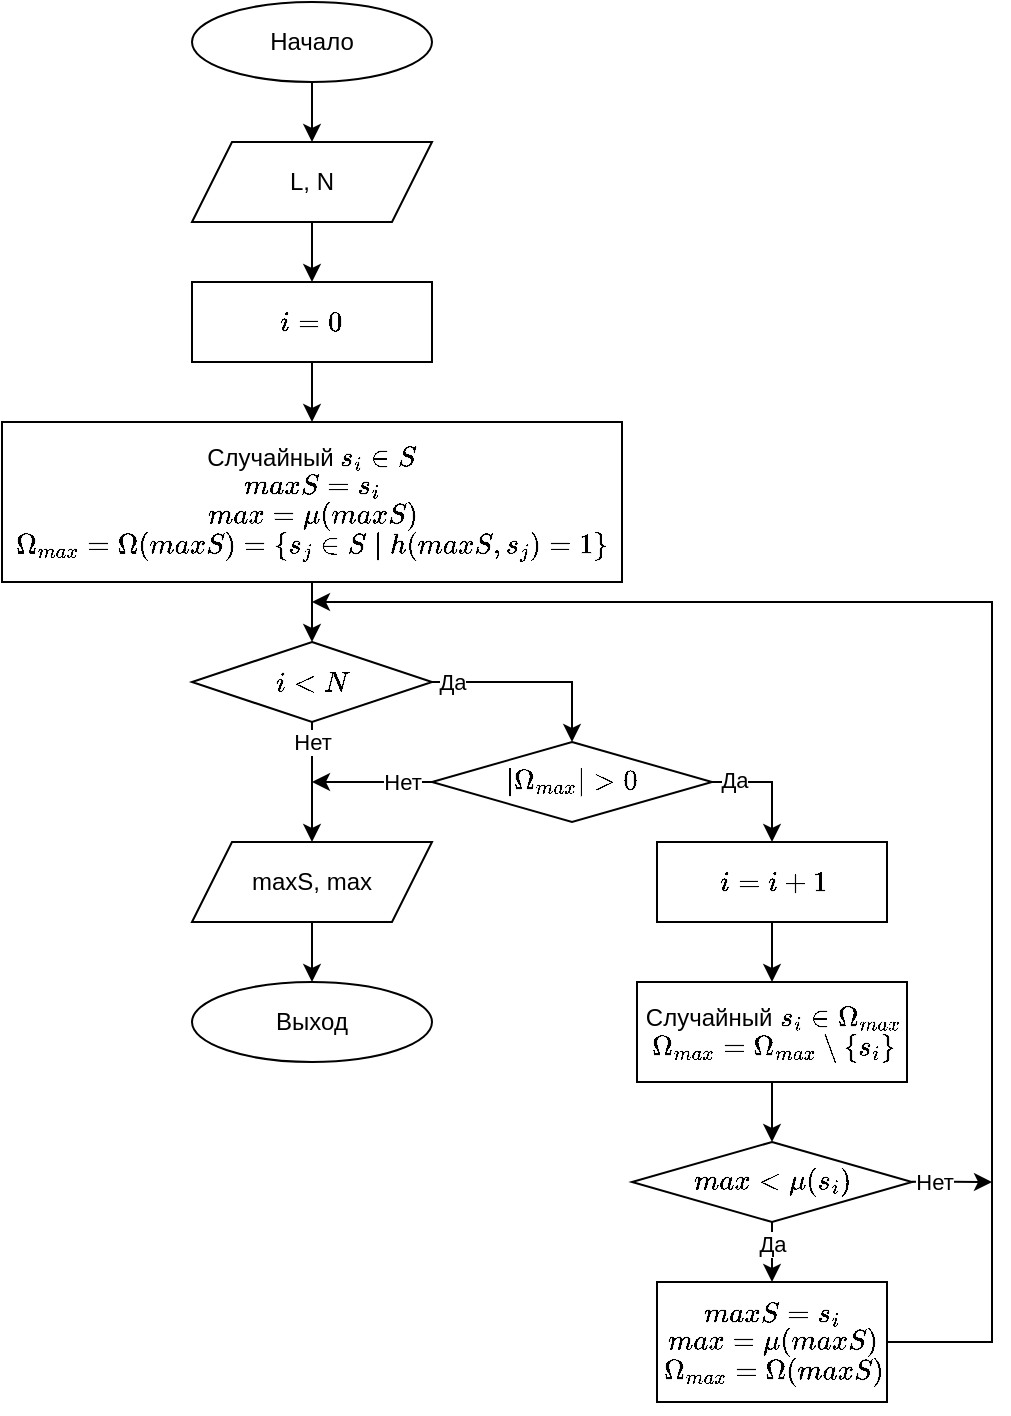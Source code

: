 <mxfile version="20.5.0" type="device"><diagram id="uF6kxwQC7CeGgjuE0SOv" name="Страница 1"><mxGraphModel dx="812" dy="811" grid="1" gridSize="10" guides="1" tooltips="1" connect="1" arrows="1" fold="1" page="1" pageScale="1" pageWidth="827" pageHeight="1169" math="1" shadow="0"><root><mxCell id="0"/><mxCell id="1" parent="0"/><mxCell id="4s9jKRUHrxtQNO28kEVu-3" style="edgeStyle=orthogonalEdgeStyle;rounded=0;orthogonalLoop=1;jettySize=auto;html=1;" edge="1" parent="1" source="4s9jKRUHrxtQNO28kEVu-1" target="4s9jKRUHrxtQNO28kEVu-2"><mxGeometry relative="1" as="geometry"/></mxCell><mxCell id="4s9jKRUHrxtQNO28kEVu-1" value="Начало" style="ellipse;whiteSpace=wrap;html=1;" vertex="1" parent="1"><mxGeometry x="250" y="80" width="120" height="40" as="geometry"/></mxCell><mxCell id="4s9jKRUHrxtQNO28kEVu-8" style="edgeStyle=orthogonalEdgeStyle;rounded=0;orthogonalLoop=1;jettySize=auto;html=1;" edge="1" parent="1" source="4s9jKRUHrxtQNO28kEVu-2" target="4s9jKRUHrxtQNO28kEVu-7"><mxGeometry relative="1" as="geometry"/></mxCell><mxCell id="4s9jKRUHrxtQNO28kEVu-2" value="L, N" style="shape=parallelogram;perimeter=parallelogramPerimeter;whiteSpace=wrap;html=1;fixedSize=1;" vertex="1" parent="1"><mxGeometry x="250" y="150" width="120" height="40" as="geometry"/></mxCell><mxCell id="4s9jKRUHrxtQNO28kEVu-11" style="edgeStyle=orthogonalEdgeStyle;rounded=0;orthogonalLoop=1;jettySize=auto;html=1;" edge="1" parent="1" source="4s9jKRUHrxtQNO28kEVu-6" target="4s9jKRUHrxtQNO28kEVu-10"><mxGeometry relative="1" as="geometry"/></mxCell><mxCell id="4s9jKRUHrxtQNO28kEVu-6" value="Случайный \( s_i \in S \)&lt;br&gt;\( maxS = s_i \)&lt;br&gt;\( max = \mu(maxS) \)&lt;br&gt;\( \Omega_{max} = \Omega(maxS) = \{ s_j \in S \mid h(maxS, s_j) = 1 \} \)" style="rounded=0;whiteSpace=wrap;html=1;" vertex="1" parent="1"><mxGeometry x="155" y="290" width="310" height="80" as="geometry"/></mxCell><mxCell id="4s9jKRUHrxtQNO28kEVu-9" style="edgeStyle=orthogonalEdgeStyle;rounded=0;orthogonalLoop=1;jettySize=auto;html=1;entryX=0.5;entryY=0;entryDx=0;entryDy=0;" edge="1" parent="1" source="4s9jKRUHrxtQNO28kEVu-7" target="4s9jKRUHrxtQNO28kEVu-6"><mxGeometry relative="1" as="geometry"/></mxCell><mxCell id="4s9jKRUHrxtQNO28kEVu-7" value="\( i = 0 \)" style="rounded=0;whiteSpace=wrap;html=1;" vertex="1" parent="1"><mxGeometry x="250" y="220" width="120" height="40" as="geometry"/></mxCell><mxCell id="4s9jKRUHrxtQNO28kEVu-19" style="edgeStyle=orthogonalEdgeStyle;rounded=0;orthogonalLoop=1;jettySize=auto;html=1;entryX=0.5;entryY=0;entryDx=0;entryDy=0;exitX=1;exitY=0.5;exitDx=0;exitDy=0;" edge="1" parent="1" source="4s9jKRUHrxtQNO28kEVu-10" target="4s9jKRUHrxtQNO28kEVu-18"><mxGeometry relative="1" as="geometry"/></mxCell><mxCell id="4s9jKRUHrxtQNO28kEVu-20" value="Да" style="edgeLabel;html=1;align=center;verticalAlign=middle;resizable=0;points=[];" vertex="1" connectable="0" parent="4s9jKRUHrxtQNO28kEVu-19"><mxGeometry x="-0.799" relative="1" as="geometry"><mxPoint as="offset"/></mxGeometry></mxCell><mxCell id="4s9jKRUHrxtQNO28kEVu-21" style="edgeStyle=orthogonalEdgeStyle;rounded=0;orthogonalLoop=1;jettySize=auto;html=1;exitX=0.5;exitY=1;exitDx=0;exitDy=0;entryX=0.5;entryY=0;entryDx=0;entryDy=0;" edge="1" parent="1" source="4s9jKRUHrxtQNO28kEVu-10" target="4s9jKRUHrxtQNO28kEVu-47"><mxGeometry relative="1" as="geometry"><mxPoint x="310" y="555" as="targetPoint"/><Array as="points"/></mxGeometry></mxCell><mxCell id="4s9jKRUHrxtQNO28kEVu-22" value="Нет" style="edgeLabel;html=1;align=center;verticalAlign=middle;resizable=0;points=[];" vertex="1" connectable="0" parent="4s9jKRUHrxtQNO28kEVu-21"><mxGeometry x="-0.967" relative="1" as="geometry"><mxPoint y="9" as="offset"/></mxGeometry></mxCell><mxCell id="4s9jKRUHrxtQNO28kEVu-10" value="\( i &amp;lt; N \)" style="rhombus;whiteSpace=wrap;html=1;" vertex="1" parent="1"><mxGeometry x="250" y="400" width="120" height="40" as="geometry"/></mxCell><mxCell id="4s9jKRUHrxtQNO28kEVu-12" value="Выход" style="ellipse;whiteSpace=wrap;html=1;" vertex="1" parent="1"><mxGeometry x="250" y="570" width="120" height="40" as="geometry"/></mxCell><mxCell id="4s9jKRUHrxtQNO28kEVu-23" style="edgeStyle=orthogonalEdgeStyle;rounded=0;orthogonalLoop=1;jettySize=auto;html=1;exitX=0;exitY=0.5;exitDx=0;exitDy=0;" edge="1" parent="1" source="4s9jKRUHrxtQNO28kEVu-18"><mxGeometry relative="1" as="geometry"><mxPoint x="310" y="470" as="targetPoint"/><Array as="points"><mxPoint x="310" y="470"/></Array></mxGeometry></mxCell><mxCell id="4s9jKRUHrxtQNO28kEVu-24" value="Нет" style="edgeLabel;html=1;align=center;verticalAlign=middle;resizable=0;points=[];" vertex="1" connectable="0" parent="4s9jKRUHrxtQNO28kEVu-23"><mxGeometry x="-0.908" relative="1" as="geometry"><mxPoint x="-12" as="offset"/></mxGeometry></mxCell><mxCell id="4s9jKRUHrxtQNO28kEVu-28" style="edgeStyle=orthogonalEdgeStyle;rounded=0;orthogonalLoop=1;jettySize=auto;html=1;exitX=1;exitY=0.5;exitDx=0;exitDy=0;" edge="1" parent="1" source="4s9jKRUHrxtQNO28kEVu-18" target="4s9jKRUHrxtQNO28kEVu-25"><mxGeometry relative="1" as="geometry"/></mxCell><mxCell id="4s9jKRUHrxtQNO28kEVu-44" value="Да" style="edgeLabel;html=1;align=center;verticalAlign=middle;resizable=0;points=[];" vertex="1" connectable="0" parent="4s9jKRUHrxtQNO28kEVu-28"><mxGeometry x="-0.627" y="1" relative="1" as="geometry"><mxPoint as="offset"/></mxGeometry></mxCell><mxCell id="4s9jKRUHrxtQNO28kEVu-18" value="\( |\Omega_{max}| &amp;gt; 0 \)" style="rhombus;whiteSpace=wrap;html=1;" vertex="1" parent="1"><mxGeometry x="370" y="450" width="140" height="40" as="geometry"/></mxCell><mxCell id="4s9jKRUHrxtQNO28kEVu-27" style="edgeStyle=orthogonalEdgeStyle;rounded=0;orthogonalLoop=1;jettySize=auto;html=1;" edge="1" parent="1" source="4s9jKRUHrxtQNO28kEVu-25" target="4s9jKRUHrxtQNO28kEVu-26"><mxGeometry relative="1" as="geometry"/></mxCell><mxCell id="4s9jKRUHrxtQNO28kEVu-25" value="\( i = i + 1 \)" style="rounded=0;whiteSpace=wrap;html=1;" vertex="1" parent="1"><mxGeometry x="482.5" y="500" width="115" height="40" as="geometry"/></mxCell><mxCell id="4s9jKRUHrxtQNO28kEVu-30" style="edgeStyle=orthogonalEdgeStyle;rounded=0;orthogonalLoop=1;jettySize=auto;html=1;" edge="1" parent="1" source="4s9jKRUHrxtQNO28kEVu-26" target="4s9jKRUHrxtQNO28kEVu-29"><mxGeometry relative="1" as="geometry"/></mxCell><mxCell id="4s9jKRUHrxtQNO28kEVu-26" value="Случайный \( s_i \in \Omega_{max} \)&lt;br&gt;\( \Omega_{max} = \Omega_{max} \setminus \{ s_i \} \)" style="rounded=0;whiteSpace=wrap;html=1;" vertex="1" parent="1"><mxGeometry x="472.5" y="570" width="135" height="50" as="geometry"/></mxCell><mxCell id="4s9jKRUHrxtQNO28kEVu-32" value="" style="edgeStyle=orthogonalEdgeStyle;rounded=0;orthogonalLoop=1;jettySize=auto;html=1;" edge="1" parent="1" source="4s9jKRUHrxtQNO28kEVu-29" target="4s9jKRUHrxtQNO28kEVu-31"><mxGeometry relative="1" as="geometry"/></mxCell><mxCell id="4s9jKRUHrxtQNO28kEVu-33" value="Да" style="edgeLabel;html=1;align=center;verticalAlign=middle;resizable=0;points=[];" vertex="1" connectable="0" parent="4s9jKRUHrxtQNO28kEVu-32"><mxGeometry x="-0.785" relative="1" as="geometry"><mxPoint y="5" as="offset"/></mxGeometry></mxCell><mxCell id="4s9jKRUHrxtQNO28kEVu-42" style="edgeStyle=orthogonalEdgeStyle;rounded=0;orthogonalLoop=1;jettySize=auto;html=1;" edge="1" parent="1"><mxGeometry relative="1" as="geometry"><mxPoint x="610" y="669.89" as="sourcePoint"/><mxPoint x="650" y="670" as="targetPoint"/><Array as="points"><mxPoint x="630" y="670"/><mxPoint x="650" y="670"/></Array></mxGeometry></mxCell><mxCell id="4s9jKRUHrxtQNO28kEVu-43" value="Нет" style="edgeLabel;html=1;align=center;verticalAlign=middle;resizable=0;points=[];" vertex="1" connectable="0" parent="4s9jKRUHrxtQNO28kEVu-42"><mxGeometry x="-0.741" relative="1" as="geometry"><mxPoint x="6" as="offset"/></mxGeometry></mxCell><mxCell id="4s9jKRUHrxtQNO28kEVu-29" value="\( max &amp;lt; \mu(s_i) \)" style="rhombus;whiteSpace=wrap;html=1;" vertex="1" parent="1"><mxGeometry x="470" y="650" width="140" height="40" as="geometry"/></mxCell><mxCell id="4s9jKRUHrxtQNO28kEVu-37" style="edgeStyle=orthogonalEdgeStyle;rounded=0;orthogonalLoop=1;jettySize=auto;html=1;exitX=1;exitY=0.5;exitDx=0;exitDy=0;" edge="1" parent="1" source="4s9jKRUHrxtQNO28kEVu-31"><mxGeometry relative="1" as="geometry"><mxPoint x="310" y="380" as="targetPoint"/><Array as="points"><mxPoint x="650" y="750"/><mxPoint x="650" y="380"/></Array></mxGeometry></mxCell><mxCell id="4s9jKRUHrxtQNO28kEVu-31" value="\( maxS = s_i \)&lt;br&gt;\( max = \mu(maxS) \)&lt;br&gt;\( \Omega_{max} = \Omega(maxS) \)" style="whiteSpace=wrap;html=1;" vertex="1" parent="1"><mxGeometry x="482.5" y="720" width="115" height="60" as="geometry"/></mxCell><mxCell id="4s9jKRUHrxtQNO28kEVu-46" style="edgeStyle=orthogonalEdgeStyle;rounded=0;orthogonalLoop=1;jettySize=auto;html=1;exitX=0.5;exitY=1;exitDx=0;exitDy=0;" edge="1" parent="1" source="4s9jKRUHrxtQNO28kEVu-47" target="4s9jKRUHrxtQNO28kEVu-12"><mxGeometry relative="1" as="geometry"><mxPoint x="310" y="615" as="sourcePoint"/></mxGeometry></mxCell><mxCell id="4s9jKRUHrxtQNO28kEVu-47" value="maxS, max" style="shape=parallelogram;perimeter=parallelogramPerimeter;whiteSpace=wrap;html=1;fixedSize=1;size=20;" vertex="1" parent="1"><mxGeometry x="250" y="500" width="120" height="40" as="geometry"/></mxCell></root></mxGraphModel></diagram></mxfile>